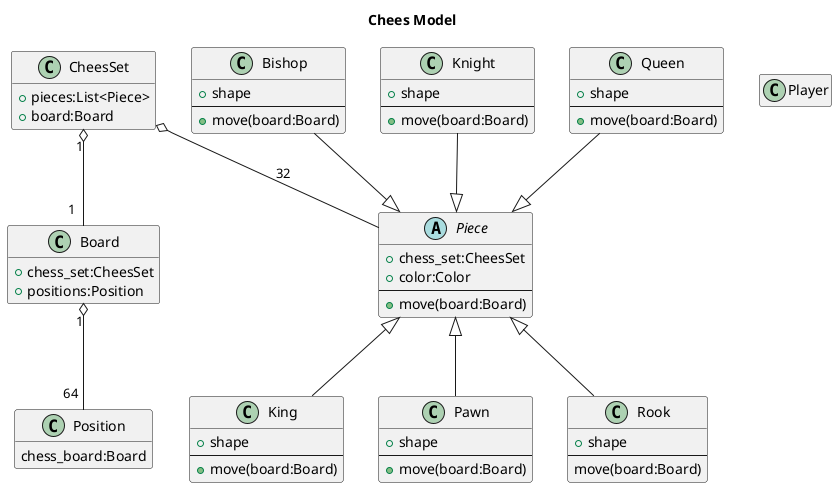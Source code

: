 @startuml Chees Set 
title Chees Model
class CheesSet
{
    +pieces:List<Piece>
    +board:Board
}
abstract class Piece
{
    +chess_set:CheesSet
    +color:Color
    --
    +move(board:Board)
}
class Board
{
    +chess_set:CheesSet
    +positions:Position
}
class Position
{
   chess_board:Board
}
class Player
{

}
' Cheess
class Rook
{
    +shape
    --
    move(board:Board)
}
class Bishop
{
    +shape
    --
    +move(board:Board)
}
class King
{
    +shape
    --
    +move(board:Board)
}
class Knight
{
    +shape
    --
    +move(board:Board)
}
class Pawn
{
    +shape
    --
    +move(board:Board)
}
class Queen
{
    +shape
    --
    +move(board:Board)
}


Board   -up-o CheesSet : "1  " "1"
Piece -up-o CheesSet : 32
Position -up-o Board : "64 " "1"

Rook -up-|> Piece 
King -up-|> Piece 
Pawn -up-|> Piece 
Queen -down-|> Piece 
Bishop -down-|> Piece 
Knight -down-|> Piece 

hide empty members
@enduml